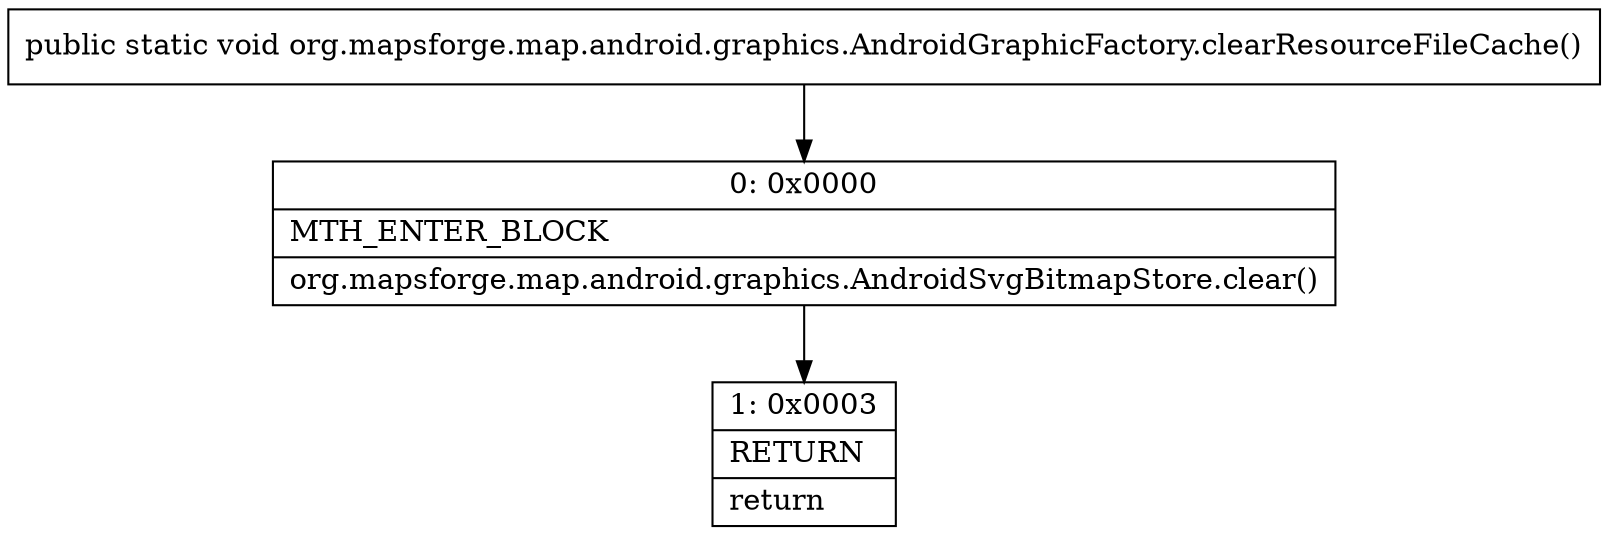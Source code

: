digraph "CFG fororg.mapsforge.map.android.graphics.AndroidGraphicFactory.clearResourceFileCache()V" {
Node_0 [shape=record,label="{0\:\ 0x0000|MTH_ENTER_BLOCK\l|org.mapsforge.map.android.graphics.AndroidSvgBitmapStore.clear()\l}"];
Node_1 [shape=record,label="{1\:\ 0x0003|RETURN\l|return\l}"];
MethodNode[shape=record,label="{public static void org.mapsforge.map.android.graphics.AndroidGraphicFactory.clearResourceFileCache() }"];
MethodNode -> Node_0;
Node_0 -> Node_1;
}

